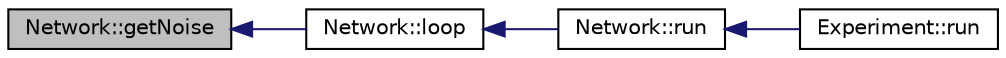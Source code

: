 digraph "Network::getNoise"
{
  edge [fontname="Helvetica",fontsize="10",labelfontname="Helvetica",labelfontsize="10"];
  node [fontname="Helvetica",fontsize="10",shape=record];
  rankdir="LR";
  Node14 [label="Network::getNoise",height=0.2,width=0.4,color="black", fillcolor="grey75", style="filled", fontcolor="black"];
  Node14 -> Node15 [dir="back",color="midnightblue",fontsize="10",style="solid",fontname="Helvetica"];
  Node15 [label="Network::loop",height=0.2,width=0.4,color="black", fillcolor="white", style="filled",URL="$class_network.html#a163ac3a53b8ef0e228258fc0b6c30759",tooltip="represents one loop (one time increment ∆t) "];
  Node15 -> Node16 [dir="back",color="midnightblue",fontsize="10",style="solid",fontname="Helvetica"];
  Node16 [label="Network::run",height=0.2,width=0.4,color="black", fillcolor="white", style="filled",URL="$class_network.html#af8deb18dc3a03ee503723a198bf734f8",tooltip="runs Simulation from time A to time B "];
  Node16 -> Node17 [dir="back",color="midnightblue",fontsize="10",style="solid",fontname="Helvetica"];
  Node17 [label="Experiment::run",height=0.2,width=0.4,color="black", fillcolor="white", style="filled",URL="$class_experiment.html#a7a0cf911df6c40f06af33080c27fc434",tooltip="runs the experiment <-> one network simulation "];
}
